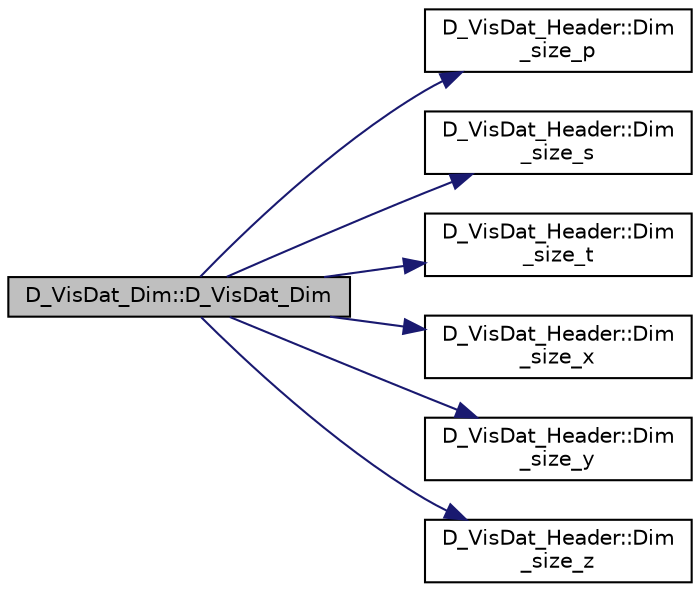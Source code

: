 digraph "D_VisDat_Dim::D_VisDat_Dim"
{
 // LATEX_PDF_SIZE
  edge [fontname="Helvetica",fontsize="10",labelfontname="Helvetica",labelfontsize="10"];
  node [fontname="Helvetica",fontsize="10",shape=record];
  rankdir="LR";
  Node1 [label="D_VisDat_Dim::D_VisDat_Dim",height=0.2,width=0.4,color="black", fillcolor="grey75", style="filled", fontcolor="black",tooltip=" "];
  Node1 -> Node2 [color="midnightblue",fontsize="10",style="solid",fontname="Helvetica"];
  Node2 [label="D_VisDat_Header::Dim\l_size_p",height=0.2,width=0.4,color="black", fillcolor="white", style="filled",URL="$class_d___vis_dat___header.html#a5199f169e38e203bfe4e6055575b547d",tooltip=" "];
  Node1 -> Node3 [color="midnightblue",fontsize="10",style="solid",fontname="Helvetica"];
  Node3 [label="D_VisDat_Header::Dim\l_size_s",height=0.2,width=0.4,color="black", fillcolor="white", style="filled",URL="$class_d___vis_dat___header.html#a869f4d99c1d30a7da5410900ce8827d9",tooltip=" "];
  Node1 -> Node4 [color="midnightblue",fontsize="10",style="solid",fontname="Helvetica"];
  Node4 [label="D_VisDat_Header::Dim\l_size_t",height=0.2,width=0.4,color="black", fillcolor="white", style="filled",URL="$class_d___vis_dat___header.html#a17ef62cd259297989cc4325a7397fe06",tooltip=" "];
  Node1 -> Node5 [color="midnightblue",fontsize="10",style="solid",fontname="Helvetica"];
  Node5 [label="D_VisDat_Header::Dim\l_size_x",height=0.2,width=0.4,color="black", fillcolor="white", style="filled",URL="$class_d___vis_dat___header.html#a54913ea808eb9edfadda179edcd7c815",tooltip=" "];
  Node1 -> Node6 [color="midnightblue",fontsize="10",style="solid",fontname="Helvetica"];
  Node6 [label="D_VisDat_Header::Dim\l_size_y",height=0.2,width=0.4,color="black", fillcolor="white", style="filled",URL="$class_d___vis_dat___header.html#af4ad35177f5957c3bd31b1494dea1816",tooltip=" "];
  Node1 -> Node7 [color="midnightblue",fontsize="10",style="solid",fontname="Helvetica"];
  Node7 [label="D_VisDat_Header::Dim\l_size_z",height=0.2,width=0.4,color="black", fillcolor="white", style="filled",URL="$class_d___vis_dat___header.html#ad4de46fa7c67b56d4fa420e1c60dcd8c",tooltip=" "];
}
